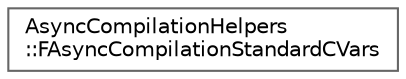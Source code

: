 digraph "Graphical Class Hierarchy"
{
 // INTERACTIVE_SVG=YES
 // LATEX_PDF_SIZE
  bgcolor="transparent";
  edge [fontname=Helvetica,fontsize=10,labelfontname=Helvetica,labelfontsize=10];
  node [fontname=Helvetica,fontsize=10,shape=box,height=0.2,width=0.4];
  rankdir="LR";
  Node0 [id="Node000000",label="AsyncCompilationHelpers\l::FAsyncCompilationStandardCVars",height=0.2,width=0.4,color="grey40", fillcolor="white", style="filled",URL="$d3/db2/classAsyncCompilationHelpers_1_1FAsyncCompilationStandardCVars.html",tooltip=" "];
}
